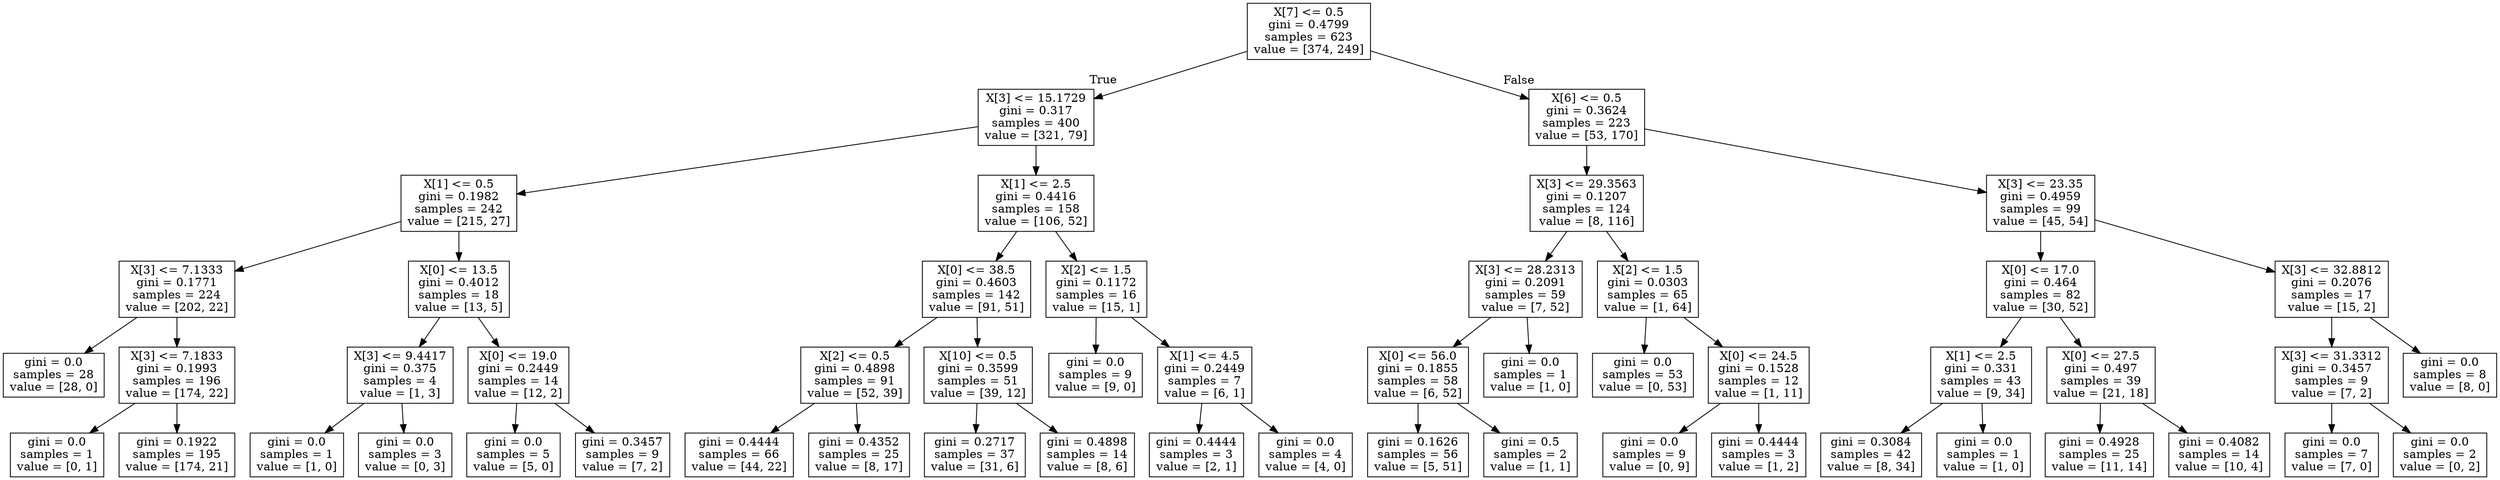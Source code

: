 digraph Tree {
node [shape=box] ;
0 [label="X[7] <= 0.5\ngini = 0.4799\nsamples = 623\nvalue = [374, 249]"] ;
1 [label="X[3] <= 15.1729\ngini = 0.317\nsamples = 400\nvalue = [321, 79]"] ;
0 -> 1 [labeldistance=2.5, labelangle=45, headlabel="True"] ;
2 [label="X[1] <= 0.5\ngini = 0.1982\nsamples = 242\nvalue = [215, 27]"] ;
1 -> 2 ;
3 [label="X[3] <= 7.1333\ngini = 0.1771\nsamples = 224\nvalue = [202, 22]"] ;
2 -> 3 ;
4 [label="gini = 0.0\nsamples = 28\nvalue = [28, 0]"] ;
3 -> 4 ;
5 [label="X[3] <= 7.1833\ngini = 0.1993\nsamples = 196\nvalue = [174, 22]"] ;
3 -> 5 ;
6 [label="gini = 0.0\nsamples = 1\nvalue = [0, 1]"] ;
5 -> 6 ;
7 [label="gini = 0.1922\nsamples = 195\nvalue = [174, 21]"] ;
5 -> 7 ;
8 [label="X[0] <= 13.5\ngini = 0.4012\nsamples = 18\nvalue = [13, 5]"] ;
2 -> 8 ;
9 [label="X[3] <= 9.4417\ngini = 0.375\nsamples = 4\nvalue = [1, 3]"] ;
8 -> 9 ;
10 [label="gini = 0.0\nsamples = 1\nvalue = [1, 0]"] ;
9 -> 10 ;
11 [label="gini = 0.0\nsamples = 3\nvalue = [0, 3]"] ;
9 -> 11 ;
12 [label="X[0] <= 19.0\ngini = 0.2449\nsamples = 14\nvalue = [12, 2]"] ;
8 -> 12 ;
13 [label="gini = 0.0\nsamples = 5\nvalue = [5, 0]"] ;
12 -> 13 ;
14 [label="gini = 0.3457\nsamples = 9\nvalue = [7, 2]"] ;
12 -> 14 ;
15 [label="X[1] <= 2.5\ngini = 0.4416\nsamples = 158\nvalue = [106, 52]"] ;
1 -> 15 ;
16 [label="X[0] <= 38.5\ngini = 0.4603\nsamples = 142\nvalue = [91, 51]"] ;
15 -> 16 ;
17 [label="X[2] <= 0.5\ngini = 0.4898\nsamples = 91\nvalue = [52, 39]"] ;
16 -> 17 ;
18 [label="gini = 0.4444\nsamples = 66\nvalue = [44, 22]"] ;
17 -> 18 ;
19 [label="gini = 0.4352\nsamples = 25\nvalue = [8, 17]"] ;
17 -> 19 ;
20 [label="X[10] <= 0.5\ngini = 0.3599\nsamples = 51\nvalue = [39, 12]"] ;
16 -> 20 ;
21 [label="gini = 0.2717\nsamples = 37\nvalue = [31, 6]"] ;
20 -> 21 ;
22 [label="gini = 0.4898\nsamples = 14\nvalue = [8, 6]"] ;
20 -> 22 ;
23 [label="X[2] <= 1.5\ngini = 0.1172\nsamples = 16\nvalue = [15, 1]"] ;
15 -> 23 ;
24 [label="gini = 0.0\nsamples = 9\nvalue = [9, 0]"] ;
23 -> 24 ;
25 [label="X[1] <= 4.5\ngini = 0.2449\nsamples = 7\nvalue = [6, 1]"] ;
23 -> 25 ;
26 [label="gini = 0.4444\nsamples = 3\nvalue = [2, 1]"] ;
25 -> 26 ;
27 [label="gini = 0.0\nsamples = 4\nvalue = [4, 0]"] ;
25 -> 27 ;
28 [label="X[6] <= 0.5\ngini = 0.3624\nsamples = 223\nvalue = [53, 170]"] ;
0 -> 28 [labeldistance=2.5, labelangle=-45, headlabel="False"] ;
29 [label="X[3] <= 29.3563\ngini = 0.1207\nsamples = 124\nvalue = [8, 116]"] ;
28 -> 29 ;
30 [label="X[3] <= 28.2313\ngini = 0.2091\nsamples = 59\nvalue = [7, 52]"] ;
29 -> 30 ;
31 [label="X[0] <= 56.0\ngini = 0.1855\nsamples = 58\nvalue = [6, 52]"] ;
30 -> 31 ;
32 [label="gini = 0.1626\nsamples = 56\nvalue = [5, 51]"] ;
31 -> 32 ;
33 [label="gini = 0.5\nsamples = 2\nvalue = [1, 1]"] ;
31 -> 33 ;
34 [label="gini = 0.0\nsamples = 1\nvalue = [1, 0]"] ;
30 -> 34 ;
35 [label="X[2] <= 1.5\ngini = 0.0303\nsamples = 65\nvalue = [1, 64]"] ;
29 -> 35 ;
36 [label="gini = 0.0\nsamples = 53\nvalue = [0, 53]"] ;
35 -> 36 ;
37 [label="X[0] <= 24.5\ngini = 0.1528\nsamples = 12\nvalue = [1, 11]"] ;
35 -> 37 ;
38 [label="gini = 0.0\nsamples = 9\nvalue = [0, 9]"] ;
37 -> 38 ;
39 [label="gini = 0.4444\nsamples = 3\nvalue = [1, 2]"] ;
37 -> 39 ;
40 [label="X[3] <= 23.35\ngini = 0.4959\nsamples = 99\nvalue = [45, 54]"] ;
28 -> 40 ;
41 [label="X[0] <= 17.0\ngini = 0.464\nsamples = 82\nvalue = [30, 52]"] ;
40 -> 41 ;
42 [label="X[1] <= 2.5\ngini = 0.331\nsamples = 43\nvalue = [9, 34]"] ;
41 -> 42 ;
43 [label="gini = 0.3084\nsamples = 42\nvalue = [8, 34]"] ;
42 -> 43 ;
44 [label="gini = 0.0\nsamples = 1\nvalue = [1, 0]"] ;
42 -> 44 ;
45 [label="X[0] <= 27.5\ngini = 0.497\nsamples = 39\nvalue = [21, 18]"] ;
41 -> 45 ;
46 [label="gini = 0.4928\nsamples = 25\nvalue = [11, 14]"] ;
45 -> 46 ;
47 [label="gini = 0.4082\nsamples = 14\nvalue = [10, 4]"] ;
45 -> 47 ;
48 [label="X[3] <= 32.8812\ngini = 0.2076\nsamples = 17\nvalue = [15, 2]"] ;
40 -> 48 ;
49 [label="X[3] <= 31.3312\ngini = 0.3457\nsamples = 9\nvalue = [7, 2]"] ;
48 -> 49 ;
50 [label="gini = 0.0\nsamples = 7\nvalue = [7, 0]"] ;
49 -> 50 ;
51 [label="gini = 0.0\nsamples = 2\nvalue = [0, 2]"] ;
49 -> 51 ;
52 [label="gini = 0.0\nsamples = 8\nvalue = [8, 0]"] ;
48 -> 52 ;
}